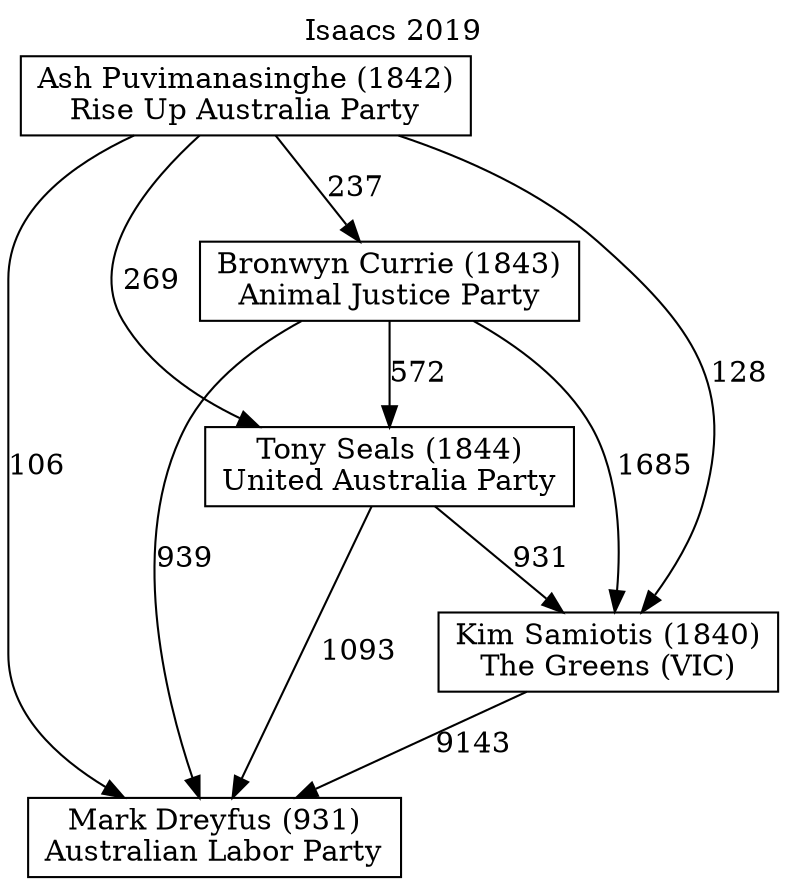 // House preference flow
digraph "Mark Dreyfus (931)_Isaacs_2019" {
	graph [label="Isaacs 2019" labelloc=t mclimit=10]
	node [shape=box]
	"Ash Puvimanasinghe (1842)" [label="Ash Puvimanasinghe (1842)
Rise Up Australia Party"]
	"Bronwyn Currie (1843)" [label="Bronwyn Currie (1843)
Animal Justice Party"]
	"Kim Samiotis (1840)" [label="Kim Samiotis (1840)
The Greens (VIC)"]
	"Mark Dreyfus (931)" [label="Mark Dreyfus (931)
Australian Labor Party"]
	"Tony Seals (1844)" [label="Tony Seals (1844)
United Australia Party"]
	"Ash Puvimanasinghe (1842)" -> "Bronwyn Currie (1843)" [label=237]
	"Ash Puvimanasinghe (1842)" -> "Kim Samiotis (1840)" [label=128]
	"Ash Puvimanasinghe (1842)" -> "Mark Dreyfus (931)" [label=106]
	"Ash Puvimanasinghe (1842)" -> "Tony Seals (1844)" [label=269]
	"Bronwyn Currie (1843)" -> "Kim Samiotis (1840)" [label=1685]
	"Bronwyn Currie (1843)" -> "Mark Dreyfus (931)" [label=939]
	"Bronwyn Currie (1843)" -> "Tony Seals (1844)" [label=572]
	"Kim Samiotis (1840)" -> "Mark Dreyfus (931)" [label=9143]
	"Tony Seals (1844)" -> "Kim Samiotis (1840)" [label=931]
	"Tony Seals (1844)" -> "Mark Dreyfus (931)" [label=1093]
}
